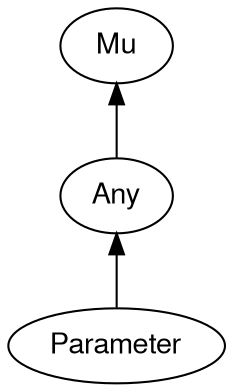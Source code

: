 digraph "perl6-type-graph" {
    rankdir=BT;
    splines=polyline;
    overlap=false; 
    // Types
    "Parameter" [color="#000000", fontcolor="#000000", href="/type/Parameter", fontname="FreeSans"];
    "Mu" [color="#000000", fontcolor="#000000", href="/type/Mu", fontname="FreeSans"];
    "Any" [color="#000000", fontcolor="#000000", href="/type/Any", fontname="FreeSans"];

    // Superclasses
    "Parameter" -> "Any" [color="#000000"];
    "Any" -> "Mu" [color="#000000"];

    // Roles
}
